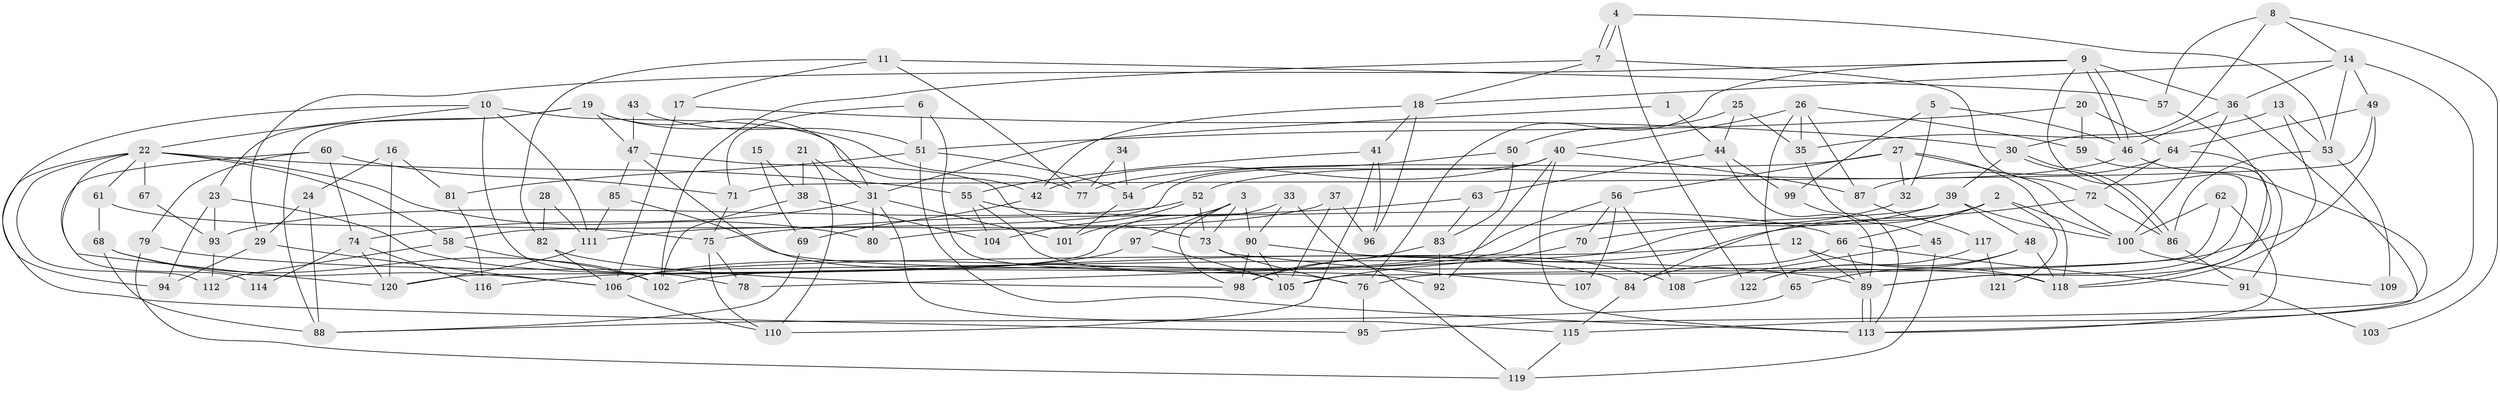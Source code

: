 // Generated by graph-tools (version 1.1) at 2025/36/03/09/25 02:36:09]
// undirected, 122 vertices, 244 edges
graph export_dot {
graph [start="1"]
  node [color=gray90,style=filled];
  1;
  2;
  3;
  4;
  5;
  6;
  7;
  8;
  9;
  10;
  11;
  12;
  13;
  14;
  15;
  16;
  17;
  18;
  19;
  20;
  21;
  22;
  23;
  24;
  25;
  26;
  27;
  28;
  29;
  30;
  31;
  32;
  33;
  34;
  35;
  36;
  37;
  38;
  39;
  40;
  41;
  42;
  43;
  44;
  45;
  46;
  47;
  48;
  49;
  50;
  51;
  52;
  53;
  54;
  55;
  56;
  57;
  58;
  59;
  60;
  61;
  62;
  63;
  64;
  65;
  66;
  67;
  68;
  69;
  70;
  71;
  72;
  73;
  74;
  75;
  76;
  77;
  78;
  79;
  80;
  81;
  82;
  83;
  84;
  85;
  86;
  87;
  88;
  89;
  90;
  91;
  92;
  93;
  94;
  95;
  96;
  97;
  98;
  99;
  100;
  101;
  102;
  103;
  104;
  105;
  106;
  107;
  108;
  109;
  110;
  111;
  112;
  113;
  114;
  115;
  116;
  117;
  118;
  119;
  120;
  121;
  122;
  1 -- 31;
  1 -- 44;
  2 -- 84;
  2 -- 100;
  2 -- 66;
  2 -- 78;
  2 -- 121;
  3 -- 101;
  3 -- 98;
  3 -- 73;
  3 -- 90;
  3 -- 97;
  4 -- 53;
  4 -- 7;
  4 -- 7;
  4 -- 122;
  5 -- 99;
  5 -- 46;
  5 -- 32;
  6 -- 71;
  6 -- 76;
  6 -- 51;
  7 -- 102;
  7 -- 18;
  7 -- 72;
  8 -- 57;
  8 -- 30;
  8 -- 14;
  8 -- 103;
  9 -- 46;
  9 -- 46;
  9 -- 36;
  9 -- 29;
  9 -- 76;
  9 -- 89;
  10 -- 78;
  10 -- 42;
  10 -- 22;
  10 -- 94;
  10 -- 111;
  11 -- 77;
  11 -- 17;
  11 -- 57;
  11 -- 82;
  12 -- 118;
  12 -- 89;
  12 -- 106;
  13 -- 53;
  13 -- 35;
  13 -- 118;
  14 -- 36;
  14 -- 18;
  14 -- 49;
  14 -- 53;
  14 -- 115;
  15 -- 69;
  15 -- 38;
  16 -- 24;
  16 -- 120;
  16 -- 81;
  17 -- 30;
  17 -- 106;
  18 -- 41;
  18 -- 42;
  18 -- 96;
  19 -- 88;
  19 -- 23;
  19 -- 31;
  19 -- 47;
  19 -- 77;
  20 -- 51;
  20 -- 64;
  20 -- 59;
  21 -- 110;
  21 -- 31;
  21 -- 38;
  22 -- 55;
  22 -- 58;
  22 -- 61;
  22 -- 67;
  22 -- 80;
  22 -- 95;
  22 -- 112;
  22 -- 120;
  23 -- 93;
  23 -- 94;
  23 -- 84;
  24 -- 88;
  24 -- 29;
  25 -- 44;
  25 -- 35;
  25 -- 50;
  26 -- 87;
  26 -- 59;
  26 -- 35;
  26 -- 40;
  26 -- 65;
  27 -- 32;
  27 -- 118;
  27 -- 56;
  27 -- 77;
  27 -- 100;
  28 -- 111;
  28 -- 82;
  29 -- 106;
  29 -- 94;
  30 -- 39;
  30 -- 86;
  30 -- 86;
  31 -- 115;
  31 -- 74;
  31 -- 80;
  31 -- 101;
  32 -- 102;
  33 -- 90;
  33 -- 120;
  33 -- 119;
  34 -- 77;
  34 -- 54;
  35 -- 45;
  36 -- 95;
  36 -- 46;
  36 -- 100;
  37 -- 111;
  37 -- 105;
  37 -- 96;
  38 -- 104;
  38 -- 102;
  39 -- 80;
  39 -- 100;
  39 -- 48;
  39 -- 70;
  40 -- 58;
  40 -- 42;
  40 -- 87;
  40 -- 92;
  40 -- 113;
  41 -- 96;
  41 -- 55;
  41 -- 110;
  42 -- 69;
  43 -- 47;
  43 -- 51;
  44 -- 89;
  44 -- 63;
  44 -- 99;
  45 -- 108;
  45 -- 119;
  46 -- 113;
  46 -- 52;
  47 -- 105;
  47 -- 73;
  47 -- 85;
  48 -- 118;
  48 -- 65;
  48 -- 122;
  49 -- 76;
  49 -- 64;
  49 -- 71;
  50 -- 83;
  50 -- 54;
  51 -- 113;
  51 -- 54;
  51 -- 81;
  52 -- 73;
  52 -- 93;
  52 -- 104;
  53 -- 86;
  53 -- 109;
  54 -- 101;
  55 -- 66;
  55 -- 92;
  55 -- 104;
  56 -- 70;
  56 -- 106;
  56 -- 107;
  56 -- 108;
  57 -- 89;
  58 -- 102;
  58 -- 112;
  59 -- 118;
  60 -- 79;
  60 -- 74;
  60 -- 71;
  60 -- 114;
  61 -- 75;
  61 -- 68;
  62 -- 113;
  62 -- 100;
  62 -- 105;
  63 -- 83;
  63 -- 75;
  64 -- 72;
  64 -- 87;
  64 -- 91;
  65 -- 88;
  66 -- 89;
  66 -- 84;
  66 -- 91;
  67 -- 93;
  68 -- 106;
  68 -- 88;
  68 -- 102;
  69 -- 88;
  70 -- 105;
  71 -- 75;
  72 -- 86;
  72 -- 98;
  73 -- 76;
  73 -- 107;
  74 -- 116;
  74 -- 114;
  74 -- 120;
  75 -- 110;
  75 -- 78;
  76 -- 95;
  79 -- 119;
  79 -- 89;
  81 -- 116;
  82 -- 106;
  82 -- 98;
  83 -- 98;
  83 -- 92;
  84 -- 115;
  85 -- 111;
  85 -- 118;
  86 -- 91;
  87 -- 117;
  89 -- 113;
  89 -- 113;
  90 -- 98;
  90 -- 105;
  90 -- 108;
  91 -- 103;
  93 -- 112;
  97 -- 105;
  97 -- 116;
  99 -- 113;
  100 -- 109;
  106 -- 110;
  111 -- 120;
  115 -- 119;
  117 -- 122;
  117 -- 121;
}
